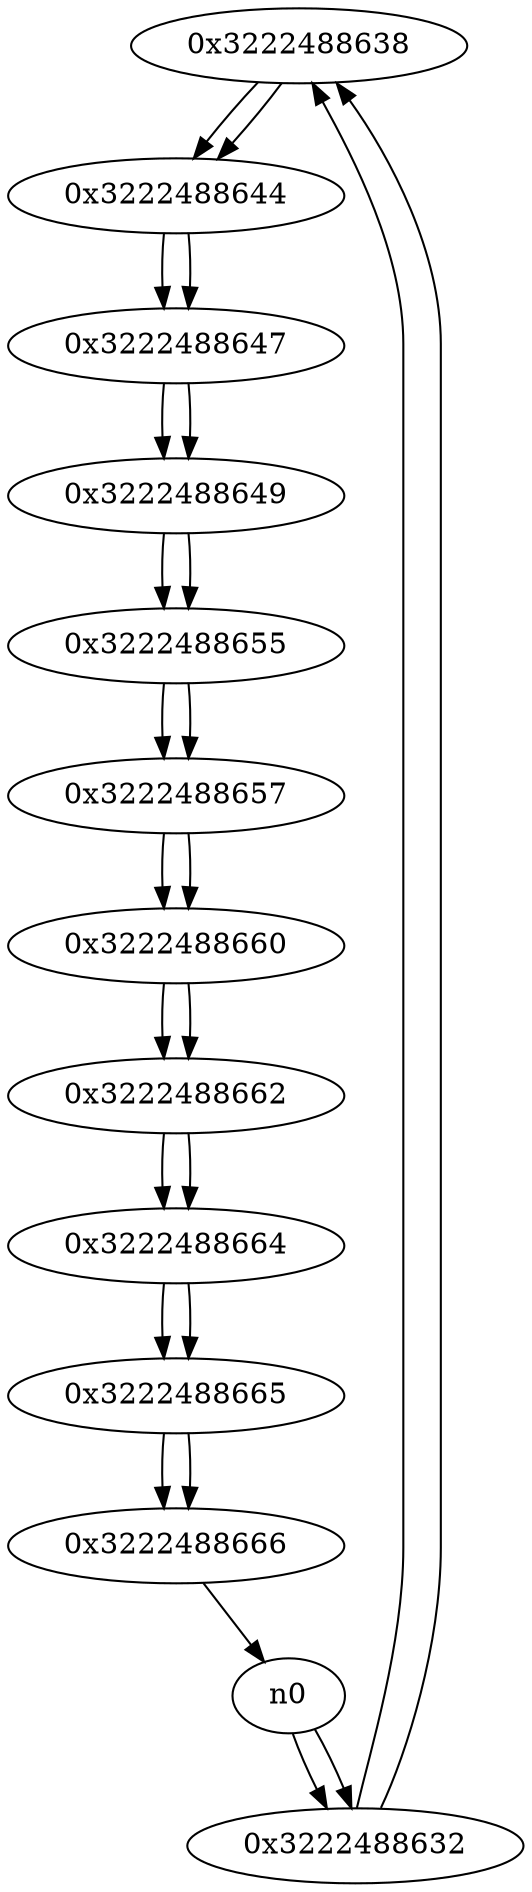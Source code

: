 digraph G{
/* nodes */
  n1 [label="0x3222488638"]
  n2 [label="0x3222488644"]
  n3 [label="0x3222488632"]
  n4 [label="0x3222488647"]
  n5 [label="0x3222488649"]
  n6 [label="0x3222488655"]
  n7 [label="0x3222488657"]
  n8 [label="0x3222488660"]
  n9 [label="0x3222488662"]
  n10 [label="0x3222488664"]
  n11 [label="0x3222488665"]
  n12 [label="0x3222488666"]
/* edges */
n1 -> n2;
n3 -> n1;
n2 -> n4;
n1 -> n2;
n3 -> n1;
n0 -> n3;
n0 -> n3;
n4 -> n5;
n2 -> n4;
n5 -> n6;
n4 -> n5;
n6 -> n7;
n5 -> n6;
n7 -> n8;
n6 -> n7;
n8 -> n9;
n7 -> n8;
n9 -> n10;
n8 -> n9;
n10 -> n11;
n9 -> n10;
n11 -> n12;
n10 -> n11;
n12 -> n0;
n11 -> n12;
}
